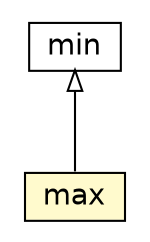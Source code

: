 #!/usr/local/bin/dot
#
# Class diagram 
# Generated by UMLGraph version 5.1 (http://www.umlgraph.org/)
#

digraph G {
	edge [fontname="Helvetica",fontsize=10,labelfontname="Helvetica",labelfontsize=10];
	node [fontname="Helvetica",fontsize=10,shape=plaintext];
	nodesep=0.25;
	ranksep=0.5;
	// jason.stdlib.min
	c57467 [label=<<table title="jason.stdlib.min" border="0" cellborder="1" cellspacing="0" cellpadding="2" port="p" href="./min.html">
		<tr><td><table border="0" cellspacing="0" cellpadding="1">
<tr><td align="center" balign="center"> min </td></tr>
		</table></td></tr>
		</table>>, fontname="Helvetica", fontcolor="black", fontsize=14.0];
	// jason.stdlib.max
	c57469 [label=<<table title="jason.stdlib.max" border="0" cellborder="1" cellspacing="0" cellpadding="2" port="p" bgcolor="lemonChiffon" href="./max.html">
		<tr><td><table border="0" cellspacing="0" cellpadding="1">
<tr><td align="center" balign="center"> max </td></tr>
		</table></td></tr>
		</table>>, fontname="Helvetica", fontcolor="black", fontsize=14.0];
	//jason.stdlib.max extends jason.stdlib.min
	c57467:p -> c57469:p [dir=back,arrowtail=empty];
}


